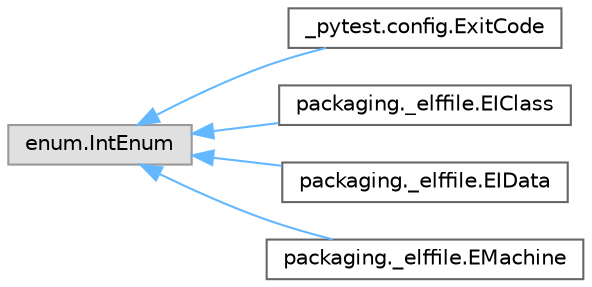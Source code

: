 digraph "Graphical Class Hierarchy"
{
 // LATEX_PDF_SIZE
  bgcolor="transparent";
  edge [fontname=Helvetica,fontsize=10,labelfontname=Helvetica,labelfontsize=10];
  node [fontname=Helvetica,fontsize=10,shape=box,height=0.2,width=0.4];
  rankdir="LR";
  Node0 [id="Node000000",label="enum.IntEnum",height=0.2,width=0.4,color="grey60", fillcolor="#E0E0E0", style="filled",tooltip=" "];
  Node0 -> Node1 [id="edge1820_Node000000_Node000001",dir="back",color="steelblue1",style="solid",tooltip=" "];
  Node1 [id="Node000001",label="_pytest.config.ExitCode",height=0.2,width=0.4,color="grey40", fillcolor="white", style="filled",URL="$class__pytest_1_1config_1_1_exit_code.html",tooltip=" "];
  Node0 -> Node2 [id="edge1821_Node000000_Node000002",dir="back",color="steelblue1",style="solid",tooltip=" "];
  Node2 [id="Node000002",label="packaging._elffile.EIClass",height=0.2,width=0.4,color="grey40", fillcolor="white", style="filled",URL="$classpackaging_1_1__elffile_1_1_e_i_class.html",tooltip=" "];
  Node0 -> Node3 [id="edge1822_Node000000_Node000003",dir="back",color="steelblue1",style="solid",tooltip=" "];
  Node3 [id="Node000003",label="packaging._elffile.EIData",height=0.2,width=0.4,color="grey40", fillcolor="white", style="filled",URL="$classpackaging_1_1__elffile_1_1_e_i_data.html",tooltip=" "];
  Node0 -> Node4 [id="edge1823_Node000000_Node000004",dir="back",color="steelblue1",style="solid",tooltip=" "];
  Node4 [id="Node000004",label="packaging._elffile.EMachine",height=0.2,width=0.4,color="grey40", fillcolor="white", style="filled",URL="$classpackaging_1_1__elffile_1_1_e_machine.html",tooltip=" "];
}

